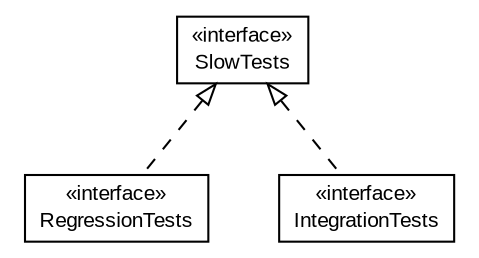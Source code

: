 #!/usr/local/bin/dot
#
# Class diagram 
# Generated by UmlGraph version 4.6 (http://www.spinellis.gr/sw/umlgraph)
#

digraph G {
	edge [fontname="arial",fontsize=10,labelfontname="arial",labelfontsize=10];
	node [fontname="arial",fontsize=10,shape=plaintext];
	// com.wakaleo.gameoflife.test.categories.SlowTests
	c27 [label=<<table border="0" cellborder="1" cellspacing="0" cellpadding="2" port="p" href="./SlowTests.html">
		<tr><td><table border="0" cellspacing="0" cellpadding="1">
			<tr><td> &laquo;interface&raquo; </td></tr>
			<tr><td> SlowTests </td></tr>
		</table></td></tr>
		</table>>, fontname="arial", fontcolor="black", fontsize=10.0];
	// com.wakaleo.gameoflife.test.categories.RegressionTests
	c28 [label=<<table border="0" cellborder="1" cellspacing="0" cellpadding="2" port="p" href="./RegressionTests.html">
		<tr><td><table border="0" cellspacing="0" cellpadding="1">
			<tr><td> &laquo;interface&raquo; </td></tr>
			<tr><td> RegressionTests </td></tr>
		</table></td></tr>
		</table>>, fontname="arial", fontcolor="black", fontsize=10.0];
	// com.wakaleo.gameoflife.test.categories.IntegrationTests
	c29 [label=<<table border="0" cellborder="1" cellspacing="0" cellpadding="2" port="p" href="./IntegrationTests.html">
		<tr><td><table border="0" cellspacing="0" cellpadding="1">
			<tr><td> &laquo;interface&raquo; </td></tr>
			<tr><td> IntegrationTests </td></tr>
		</table></td></tr>
		</table>>, fontname="arial", fontcolor="black", fontsize=10.0];
	//com.wakaleo.gameoflife.test.categories.RegressionTests implements com.wakaleo.gameoflife.test.categories.SlowTests
	c27:p -> c28:p [dir=back,arrowtail=empty,style=dashed];
	//com.wakaleo.gameoflife.test.categories.IntegrationTests implements com.wakaleo.gameoflife.test.categories.SlowTests
	c27:p -> c29:p [dir=back,arrowtail=empty,style=dashed];
}

